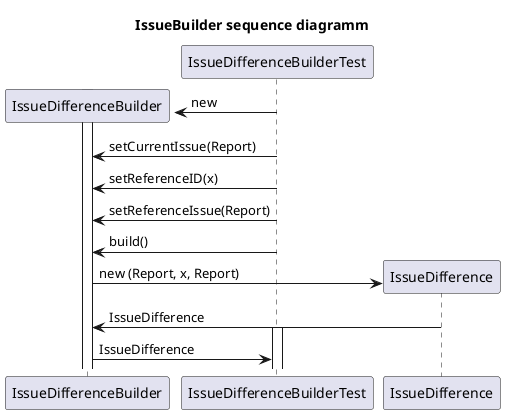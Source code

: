 @startuml

title IssueBuilder sequence diagramm


create IssueDifferenceBuilder
activate IssueDifferenceBuilder

create IssueDifferenceBuilder
IssueDifferenceBuilderTest -> IssueDifferenceBuilder : new


IssueDifferenceBuilderTest -> IssueDifferenceBuilder : setCurrentIssue(Report)
IssueDifferenceBuilderTest -> IssueDifferenceBuilder : setReferenceID(x)
IssueDifferenceBuilderTest -> IssueDifferenceBuilder : setReferenceIssue(Report)

IssueDifferenceBuilderTest -> IssueDifferenceBuilder : build()

create IssueDifference
IssueDifferenceBuilder -> IssueDifference : new (Report, x, Report)
IssueDifference -> IssueDifferenceBuilder : IssueDifference
activate IssueDifferenceBuilderTest

IssueDifferenceBuilder -> IssueDifferenceBuilderTest : IssueDifference


@enduml